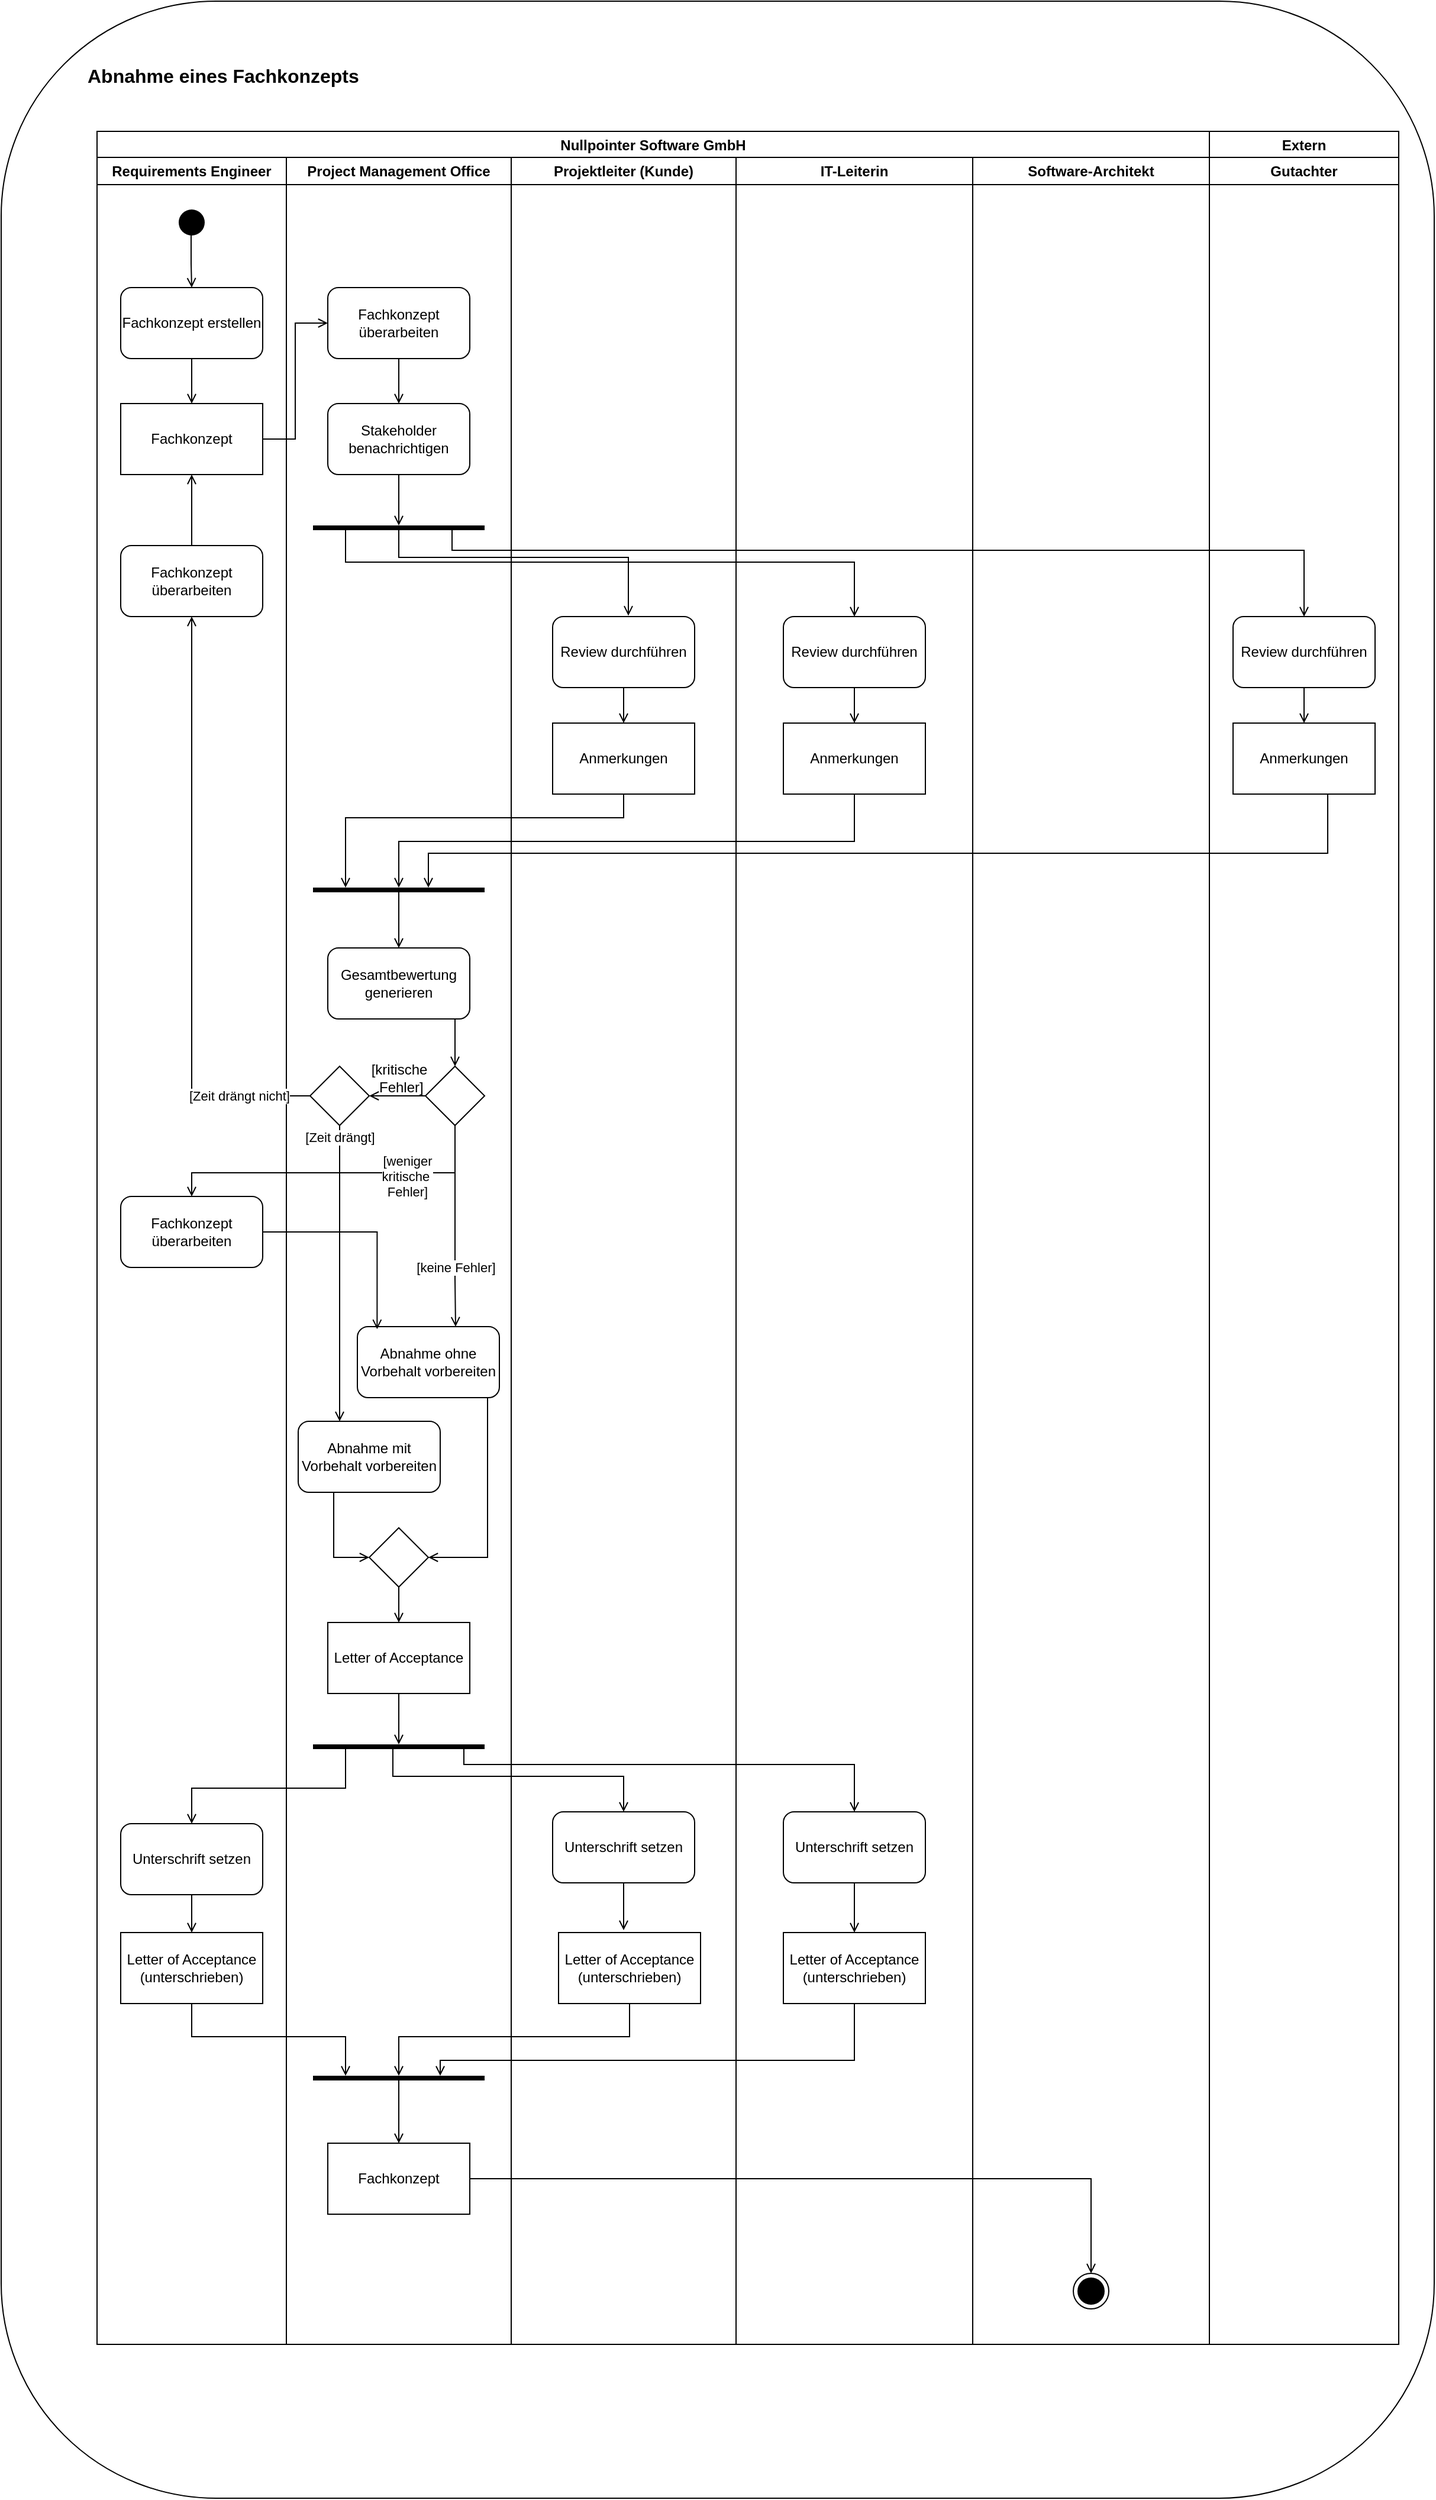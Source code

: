 <mxfile version="26.2.10">
  <diagram name="Page-1" id="e7e014a7-5840-1c2e-5031-d8a46d1fe8dd">
    <mxGraphModel dx="3570" dy="1748" grid="1" gridSize="10" guides="1" tooltips="1" connect="1" arrows="1" fold="1" page="1" pageScale="1" pageWidth="1169" pageHeight="826" background="none" math="0" shadow="0">
      <root>
        <mxCell id="0" />
        <mxCell id="1" parent="0" />
        <mxCell id="7nI64X__2j-Hu28zdMV8-127" value="" style="rounded=1;whiteSpace=wrap;html=1;" parent="1" vertex="1">
          <mxGeometry x="69" y="20" width="1211" height="2110" as="geometry" />
        </mxCell>
        <mxCell id="2" value="Nullpointer Software GmbH" style="swimlane;whiteSpace=wrap" parent="1" vertex="1">
          <mxGeometry x="150" y="130" width="940" height="1870" as="geometry" />
        </mxCell>
        <mxCell id="3" value="Requirements Engineer" style="swimlane;whiteSpace=wrap" parent="2" vertex="1">
          <mxGeometry y="22" width="160" height="1848" as="geometry" />
        </mxCell>
        <mxCell id="7nI64X__2j-Hu28zdMV8-50" value="" style="edgeStyle=orthogonalEdgeStyle;rounded=0;orthogonalLoop=1;jettySize=auto;html=1;exitX=0.483;exitY=0.733;exitDx=0;exitDy=0;exitPerimeter=0;endArrow=open;endFill=0;" parent="3" source="5" target="7nI64X__2j-Hu28zdMV8-49" edge="1">
          <mxGeometry relative="1" as="geometry" />
        </mxCell>
        <mxCell id="5" value="" style="ellipse;shape=startState;fillColor=#000000;strokeColor=none;" parent="3" vertex="1">
          <mxGeometry x="65" y="40" width="30" height="30" as="geometry" />
        </mxCell>
        <mxCell id="7nI64X__2j-Hu28zdMV8-99" style="edgeStyle=orthogonalEdgeStyle;rounded=0;orthogonalLoop=1;jettySize=auto;html=1;exitX=0.5;exitY=1;exitDx=0;exitDy=0;entryX=0.5;entryY=0;entryDx=0;entryDy=0;endArrow=open;endFill=0;" parent="3" source="7nI64X__2j-Hu28zdMV8-49" target="7nI64X__2j-Hu28zdMV8-51" edge="1">
          <mxGeometry relative="1" as="geometry" />
        </mxCell>
        <mxCell id="7nI64X__2j-Hu28zdMV8-49" value="Fachkonzept erstellen" style="rounded=1;whiteSpace=wrap;html=1;" parent="3" vertex="1">
          <mxGeometry x="20" y="110" width="120" height="60" as="geometry" />
        </mxCell>
        <mxCell id="7nI64X__2j-Hu28zdMV8-51" value="Fachkonzept" style="rounded=0;whiteSpace=wrap;html=1;" parent="3" vertex="1">
          <mxGeometry x="20" y="208" width="120" height="60" as="geometry" />
        </mxCell>
        <mxCell id="7nI64X__2j-Hu28zdMV8-116" style="edgeStyle=orthogonalEdgeStyle;rounded=0;orthogonalLoop=1;jettySize=auto;html=1;entryX=0.5;entryY=1;entryDx=0;entryDy=0;endArrow=open;endFill=0;" parent="3" source="7nI64X__2j-Hu28zdMV8-114" target="7nI64X__2j-Hu28zdMV8-51" edge="1">
          <mxGeometry relative="1" as="geometry" />
        </mxCell>
        <mxCell id="7nI64X__2j-Hu28zdMV8-114" value="Fachkonzept überarbeiten" style="rounded=1;whiteSpace=wrap;html=1;" parent="3" vertex="1">
          <mxGeometry x="20" y="328" width="120" height="60" as="geometry" />
        </mxCell>
        <mxCell id="7nI64X__2j-Hu28zdMV8-117" value="Fachkonzept überarbeiten" style="rounded=1;whiteSpace=wrap;html=1;" parent="3" vertex="1">
          <mxGeometry x="20" y="878" width="120" height="60" as="geometry" />
        </mxCell>
        <mxCell id="FuTrQBoRgf2_QPBbG5Mb-44" value="Letter of Acceptance (unterschrieben)" style="rounded=0;whiteSpace=wrap;html=1;" vertex="1" parent="3">
          <mxGeometry x="20" y="1500" width="120" height="60" as="geometry" />
        </mxCell>
        <mxCell id="4" value="Project Management Office" style="swimlane;whiteSpace=wrap" parent="2" vertex="1">
          <mxGeometry x="160" y="22" width="190" height="1848" as="geometry" />
        </mxCell>
        <mxCell id="7nI64X__2j-Hu28zdMV8-61" value="" style="edgeStyle=orthogonalEdgeStyle;rounded=0;orthogonalLoop=1;jettySize=auto;html=1;entryX=0.5;entryY=0;entryDx=0;entryDy=0;endArrow=open;endFill=0;" parent="4" source="7nI64X__2j-Hu28zdMV8-52" target="7nI64X__2j-Hu28zdMV8-62" edge="1">
          <mxGeometry relative="1" as="geometry">
            <mxPoint x="95" y="208" as="targetPoint" />
          </mxGeometry>
        </mxCell>
        <mxCell id="7nI64X__2j-Hu28zdMV8-52" value="Fachkonzept überarbeiten" style="rounded=1;whiteSpace=wrap;html=1;" parent="4" vertex="1">
          <mxGeometry x="35" y="110" width="120" height="60" as="geometry" />
        </mxCell>
        <mxCell id="7nI64X__2j-Hu28zdMV8-64" value="" style="edgeStyle=orthogonalEdgeStyle;rounded=0;orthogonalLoop=1;jettySize=auto;html=1;endArrow=open;endFill=0;" parent="4" source="7nI64X__2j-Hu28zdMV8-62" target="7nI64X__2j-Hu28zdMV8-63" edge="1">
          <mxGeometry relative="1" as="geometry" />
        </mxCell>
        <mxCell id="7nI64X__2j-Hu28zdMV8-62" value="Stakeholder benachrichtigen" style="rounded=1;whiteSpace=wrap;html=1;" parent="4" vertex="1">
          <mxGeometry x="35" y="208" width="120" height="60" as="geometry" />
        </mxCell>
        <mxCell id="7nI64X__2j-Hu28zdMV8-63" value="" style="line;strokeWidth=4;html=1;perimeter=backbonePerimeter;points=[];outlineConnect=0;" parent="4" vertex="1">
          <mxGeometry x="22.5" y="308" width="145" height="10" as="geometry" />
        </mxCell>
        <mxCell id="7nI64X__2j-Hu28zdMV8-105" style="edgeStyle=orthogonalEdgeStyle;rounded=0;orthogonalLoop=1;jettySize=auto;html=1;endArrow=open;endFill=0;" parent="4" source="7nI64X__2j-Hu28zdMV8-100" target="7nI64X__2j-Hu28zdMV8-104" edge="1">
          <mxGeometry relative="1" as="geometry" />
        </mxCell>
        <mxCell id="7nI64X__2j-Hu28zdMV8-100" value="" style="line;strokeWidth=4;html=1;perimeter=backbonePerimeter;points=[];outlineConnect=0;" parent="4" vertex="1">
          <mxGeometry x="22.5" y="608" width="145" height="22" as="geometry" />
        </mxCell>
        <mxCell id="7nI64X__2j-Hu28zdMV8-107" style="edgeStyle=orthogonalEdgeStyle;rounded=0;orthogonalLoop=1;jettySize=auto;html=1;entryX=0.5;entryY=0;entryDx=0;entryDy=0;endArrow=open;endFill=0;" parent="4" source="7nI64X__2j-Hu28zdMV8-104" target="7nI64X__2j-Hu28zdMV8-106" edge="1">
          <mxGeometry relative="1" as="geometry">
            <Array as="points">
              <mxPoint x="143" y="738" />
            </Array>
          </mxGeometry>
        </mxCell>
        <mxCell id="7nI64X__2j-Hu28zdMV8-104" value="Gesamtbewertung generieren" style="rounded=1;whiteSpace=wrap;html=1;" parent="4" vertex="1">
          <mxGeometry x="35" y="668" width="120" height="60" as="geometry" />
        </mxCell>
        <mxCell id="7nI64X__2j-Hu28zdMV8-122" style="edgeStyle=orthogonalEdgeStyle;rounded=0;orthogonalLoop=1;jettySize=auto;html=1;endArrow=open;endFill=0;" parent="4" source="7nI64X__2j-Hu28zdMV8-106" target="7nI64X__2j-Hu28zdMV8-121" edge="1">
          <mxGeometry relative="1" as="geometry">
            <Array as="points">
              <mxPoint x="143" y="948" />
              <mxPoint x="143" y="948" />
            </Array>
          </mxGeometry>
        </mxCell>
        <mxCell id="FuTrQBoRgf2_QPBbG5Mb-20" value="[keine Fehler]" style="edgeLabel;html=1;align=center;verticalAlign=middle;resizable=0;points=[];" vertex="1" connectable="0" parent="7nI64X__2j-Hu28zdMV8-122">
          <mxGeometry x="-0.224" relative="1" as="geometry">
            <mxPoint y="54" as="offset" />
          </mxGeometry>
        </mxCell>
        <mxCell id="7nI64X__2j-Hu28zdMV8-106" value="" style="rhombus;whiteSpace=wrap;html=1;" parent="4" vertex="1">
          <mxGeometry x="117.5" y="768" width="50" height="50" as="geometry" />
        </mxCell>
        <mxCell id="7nI64X__2j-Hu28zdMV8-119" value="[kritische&lt;div&gt;&amp;nbsp;Fehler]&lt;/div&gt;" style="text;html=1;align=center;verticalAlign=middle;resizable=0;points=[];autosize=1;strokeColor=none;fillColor=none;" parent="4" vertex="1">
          <mxGeometry x="60" y="758" width="70" height="40" as="geometry" />
        </mxCell>
        <mxCell id="7nI64X__2j-Hu28zdMV8-121" value="Abnahme ohne Vorbehalt vorbereiten" style="rounded=1;whiteSpace=wrap;html=1;" parent="4" vertex="1">
          <mxGeometry x="60" y="988" width="120" height="60" as="geometry" />
        </mxCell>
        <mxCell id="FuTrQBoRgf2_QPBbG5Mb-36" value="" style="line;strokeWidth=4;html=1;perimeter=backbonePerimeter;points=[];outlineConnect=0;" vertex="1" parent="4">
          <mxGeometry x="22.5" y="1338" width="145" height="10" as="geometry" />
        </mxCell>
        <mxCell id="FuTrQBoRgf2_QPBbG5Mb-55" style="edgeStyle=orthogonalEdgeStyle;rounded=0;orthogonalLoop=1;jettySize=auto;html=1;endArrow=open;endFill=0;" edge="1" parent="4" source="FuTrQBoRgf2_QPBbG5Mb-50" target="FuTrQBoRgf2_QPBbG5Mb-54">
          <mxGeometry relative="1" as="geometry" />
        </mxCell>
        <mxCell id="FuTrQBoRgf2_QPBbG5Mb-50" value="" style="line;strokeWidth=4;html=1;perimeter=backbonePerimeter;points=[];outlineConnect=0;" vertex="1" parent="4">
          <mxGeometry x="22.5" y="1618" width="145" height="10" as="geometry" />
        </mxCell>
        <mxCell id="FuTrQBoRgf2_QPBbG5Mb-54" value="Fachkonzept" style="rounded=0;whiteSpace=wrap;html=1;" vertex="1" parent="4">
          <mxGeometry x="35" y="1678" width="120" height="60" as="geometry" />
        </mxCell>
        <mxCell id="7nI64X__2j-Hu28zdMV8-53" value="Projektleiter (Kunde)" style="swimlane;whiteSpace=wrap;startSize=23;" parent="2" vertex="1">
          <mxGeometry x="350" y="22" width="190" height="1848" as="geometry" />
        </mxCell>
        <mxCell id="7nI64X__2j-Hu28zdMV8-96" style="edgeStyle=orthogonalEdgeStyle;rounded=0;orthogonalLoop=1;jettySize=auto;html=1;entryX=0.5;entryY=0;entryDx=0;entryDy=0;endArrow=open;endFill=0;" parent="7nI64X__2j-Hu28zdMV8-53" source="7nI64X__2j-Hu28zdMV8-84" target="7nI64X__2j-Hu28zdMV8-95" edge="1">
          <mxGeometry relative="1" as="geometry" />
        </mxCell>
        <mxCell id="7nI64X__2j-Hu28zdMV8-84" value="Review durchführen" style="rounded=1;whiteSpace=wrap;html=1;" parent="7nI64X__2j-Hu28zdMV8-53" vertex="1">
          <mxGeometry x="35" y="388" width="120" height="60" as="geometry" />
        </mxCell>
        <mxCell id="7nI64X__2j-Hu28zdMV8-95" value="Anmerkungen" style="rounded=0;whiteSpace=wrap;html=1;" parent="7nI64X__2j-Hu28zdMV8-53" vertex="1">
          <mxGeometry x="35" y="478" width="120" height="60" as="geometry" />
        </mxCell>
        <mxCell id="FuTrQBoRgf2_QPBbG5Mb-39" value="Unterschrift setzen" style="rounded=1;whiteSpace=wrap;html=1;" vertex="1" parent="7nI64X__2j-Hu28zdMV8-53">
          <mxGeometry x="35" y="1398" width="120" height="60" as="geometry" />
        </mxCell>
        <mxCell id="7nI64X__2j-Hu28zdMV8-55" value="IT-Leiterin" style="swimlane;whiteSpace=wrap;startSize=23;" parent="2" vertex="1">
          <mxGeometry x="540" y="22" width="200" height="1848" as="geometry" />
        </mxCell>
        <mxCell id="7nI64X__2j-Hu28zdMV8-97" style="edgeStyle=orthogonalEdgeStyle;rounded=0;orthogonalLoop=1;jettySize=auto;html=1;exitX=0.5;exitY=1;exitDx=0;exitDy=0;entryX=0.5;entryY=0;entryDx=0;entryDy=0;endArrow=open;endFill=0;" parent="7nI64X__2j-Hu28zdMV8-55" source="7nI64X__2j-Hu28zdMV8-65" target="7nI64X__2j-Hu28zdMV8-94" edge="1">
          <mxGeometry relative="1" as="geometry" />
        </mxCell>
        <mxCell id="7nI64X__2j-Hu28zdMV8-65" value="Review durchführen" style="rounded=1;whiteSpace=wrap;html=1;" parent="7nI64X__2j-Hu28zdMV8-55" vertex="1">
          <mxGeometry x="40" y="388" width="120" height="60" as="geometry" />
        </mxCell>
        <mxCell id="7nI64X__2j-Hu28zdMV8-94" value="Anmerkungen" style="rounded=0;whiteSpace=wrap;html=1;" parent="7nI64X__2j-Hu28zdMV8-55" vertex="1">
          <mxGeometry x="40" y="478" width="120" height="60" as="geometry" />
        </mxCell>
        <mxCell id="FuTrQBoRgf2_QPBbG5Mb-46" value="Letter of Acceptance (unterschrieben)" style="rounded=0;whiteSpace=wrap;html=1;" vertex="1" parent="7nI64X__2j-Hu28zdMV8-55">
          <mxGeometry x="40" y="1500" width="120" height="60" as="geometry" />
        </mxCell>
        <mxCell id="7nI64X__2j-Hu28zdMV8-57" style="edgeStyle=orthogonalEdgeStyle;rounded=0;orthogonalLoop=1;jettySize=auto;html=1;entryX=0;entryY=0.5;entryDx=0;entryDy=0;endArrow=open;endFill=0;" parent="2" source="7nI64X__2j-Hu28zdMV8-51" target="7nI64X__2j-Hu28zdMV8-52" edge="1">
          <mxGeometry relative="1" as="geometry" />
        </mxCell>
        <mxCell id="7nI64X__2j-Hu28zdMV8-90" value="" style="edgeStyle=orthogonalEdgeStyle;rounded=0;orthogonalLoop=1;jettySize=auto;html=1;endArrow=open;endFill=0;entryX=0.537;entryY=-0.013;entryDx=0;entryDy=0;entryPerimeter=0;" parent="2" source="7nI64X__2j-Hu28zdMV8-63" target="7nI64X__2j-Hu28zdMV8-84" edge="1">
          <mxGeometry relative="1" as="geometry">
            <mxPoint x="220" y="340" as="sourcePoint" />
            <mxPoint x="220" y="383" as="targetPoint" />
            <Array as="points">
              <mxPoint x="255" y="360" />
              <mxPoint x="449" y="360" />
              <mxPoint x="449" y="409" />
            </Array>
          </mxGeometry>
        </mxCell>
        <mxCell id="7nI64X__2j-Hu28zdMV8-92" value="" style="edgeStyle=orthogonalEdgeStyle;rounded=0;orthogonalLoop=1;jettySize=auto;html=1;endArrow=open;endFill=0;entryX=0.5;entryY=0;entryDx=0;entryDy=0;" parent="2" source="7nI64X__2j-Hu28zdMV8-63" target="7nI64X__2j-Hu28zdMV8-65" edge="1">
          <mxGeometry relative="1" as="geometry">
            <mxPoint x="210" y="340" as="sourcePoint" />
            <mxPoint x="404" y="413" as="targetPoint" />
            <Array as="points">
              <mxPoint x="210" y="364" />
              <mxPoint x="640" y="364" />
            </Array>
          </mxGeometry>
        </mxCell>
        <mxCell id="7nI64X__2j-Hu28zdMV8-101" style="edgeStyle=orthogonalEdgeStyle;rounded=0;orthogonalLoop=1;jettySize=auto;html=1;endArrow=open;endFill=0;" parent="2" source="7nI64X__2j-Hu28zdMV8-95" target="7nI64X__2j-Hu28zdMV8-100" edge="1">
          <mxGeometry relative="1" as="geometry">
            <Array as="points">
              <mxPoint x="445" y="580" />
              <mxPoint x="210" y="580" />
            </Array>
          </mxGeometry>
        </mxCell>
        <mxCell id="7nI64X__2j-Hu28zdMV8-102" style="edgeStyle=orthogonalEdgeStyle;rounded=0;orthogonalLoop=1;jettySize=auto;html=1;endArrow=open;endFill=0;" parent="2" source="7nI64X__2j-Hu28zdMV8-94" target="7nI64X__2j-Hu28zdMV8-100" edge="1">
          <mxGeometry relative="1" as="geometry">
            <Array as="points">
              <mxPoint x="640" y="600" />
              <mxPoint x="255" y="600" />
            </Array>
          </mxGeometry>
        </mxCell>
        <mxCell id="7nI64X__2j-Hu28zdMV8-115" style="edgeStyle=orthogonalEdgeStyle;rounded=0;orthogonalLoop=1;jettySize=auto;html=1;entryX=0.5;entryY=1;entryDx=0;entryDy=0;endArrow=open;endFill=0;" parent="2" source="FuTrQBoRgf2_QPBbG5Mb-14" target="7nI64X__2j-Hu28zdMV8-114" edge="1">
          <mxGeometry relative="1" as="geometry" />
        </mxCell>
        <mxCell id="FuTrQBoRgf2_QPBbG5Mb-60" value="[Zeit drängt nicht]" style="edgeLabel;html=1;align=center;verticalAlign=middle;resizable=0;points=[];" vertex="1" connectable="0" parent="7nI64X__2j-Hu28zdMV8-115">
          <mxGeometry x="-0.779" y="3" relative="1" as="geometry">
            <mxPoint x="-4" y="-3" as="offset" />
          </mxGeometry>
        </mxCell>
        <mxCell id="7nI64X__2j-Hu28zdMV8-118" style="edgeStyle=orthogonalEdgeStyle;rounded=0;orthogonalLoop=1;jettySize=auto;html=1;exitX=0.5;exitY=1;exitDx=0;exitDy=0;entryX=0.5;entryY=0;entryDx=0;entryDy=0;endArrow=open;endFill=0;" parent="2" source="7nI64X__2j-Hu28zdMV8-106" target="7nI64X__2j-Hu28zdMV8-117" edge="1">
          <mxGeometry relative="1" as="geometry">
            <Array as="points">
              <mxPoint x="303" y="880" />
              <mxPoint x="80" y="880" />
            </Array>
          </mxGeometry>
        </mxCell>
        <mxCell id="FuTrQBoRgf2_QPBbG5Mb-28" value="[weniger&lt;div&gt;kritische&amp;nbsp;&lt;div&gt;Fehler]&lt;/div&gt;&lt;/div&gt;" style="edgeLabel;html=1;align=center;verticalAlign=middle;resizable=0;points=[];" vertex="1" connectable="0" parent="7nI64X__2j-Hu28zdMV8-118">
          <mxGeometry x="-0.429" y="3" relative="1" as="geometry">
            <mxPoint as="offset" />
          </mxGeometry>
        </mxCell>
        <mxCell id="FuTrQBoRgf2_QPBbG5Mb-14" value="" style="rhombus;whiteSpace=wrap;html=1;" vertex="1" parent="2">
          <mxGeometry x="180" y="790" width="50" height="50" as="geometry" />
        </mxCell>
        <mxCell id="FuTrQBoRgf2_QPBbG5Mb-17" style="edgeStyle=orthogonalEdgeStyle;rounded=0;orthogonalLoop=1;jettySize=auto;html=1;entryX=1;entryY=0.5;entryDx=0;entryDy=0;endArrow=open;endFill=0;" edge="1" parent="2" source="7nI64X__2j-Hu28zdMV8-106" target="FuTrQBoRgf2_QPBbG5Mb-14">
          <mxGeometry relative="1" as="geometry" />
        </mxCell>
        <mxCell id="FuTrQBoRgf2_QPBbG5Mb-19" style="edgeStyle=orthogonalEdgeStyle;rounded=0;orthogonalLoop=1;jettySize=auto;html=1;entryX=0.139;entryY=0.036;entryDx=0;entryDy=0;entryPerimeter=0;endArrow=open;endFill=0;" edge="1" parent="2" source="7nI64X__2j-Hu28zdMV8-117" target="7nI64X__2j-Hu28zdMV8-121">
          <mxGeometry relative="1" as="geometry" />
        </mxCell>
        <mxCell id="FuTrQBoRgf2_QPBbG5Mb-42" style="edgeStyle=orthogonalEdgeStyle;rounded=0;orthogonalLoop=1;jettySize=auto;html=1;entryX=0.5;entryY=0;entryDx=0;entryDy=0;endArrow=open;endFill=0;" edge="1" parent="2" source="FuTrQBoRgf2_QPBbG5Mb-36" target="FuTrQBoRgf2_QPBbG5Mb-39">
          <mxGeometry relative="1" as="geometry">
            <Array as="points">
              <mxPoint x="250" y="1390" />
              <mxPoint x="445" y="1390" />
            </Array>
          </mxGeometry>
        </mxCell>
        <mxCell id="FuTrQBoRgf2_QPBbG5Mb-51" style="edgeStyle=orthogonalEdgeStyle;rounded=0;orthogonalLoop=1;jettySize=auto;html=1;endArrow=open;endFill=0;" edge="1" parent="2" source="FuTrQBoRgf2_QPBbG5Mb-44" target="FuTrQBoRgf2_QPBbG5Mb-50">
          <mxGeometry relative="1" as="geometry">
            <Array as="points">
              <mxPoint x="80" y="1610" />
              <mxPoint x="210" y="1610" />
            </Array>
          </mxGeometry>
        </mxCell>
        <mxCell id="FuTrQBoRgf2_QPBbG5Mb-53" style="edgeStyle=orthogonalEdgeStyle;rounded=0;orthogonalLoop=1;jettySize=auto;html=1;endArrow=open;endFill=0;" edge="1" parent="2" source="FuTrQBoRgf2_QPBbG5Mb-46" target="FuTrQBoRgf2_QPBbG5Mb-50">
          <mxGeometry relative="1" as="geometry">
            <Array as="points">
              <mxPoint x="640" y="1630" />
              <mxPoint x="290" y="1630" />
            </Array>
          </mxGeometry>
        </mxCell>
        <mxCell id="7nI64X__2j-Hu28zdMV8-67" value="Extern" style="swimlane;whiteSpace=wrap" parent="1" vertex="1">
          <mxGeometry x="1090" y="130" width="160" height="1870" as="geometry" />
        </mxCell>
        <mxCell id="7nI64X__2j-Hu28zdMV8-68" value="Gutachter" style="swimlane;whiteSpace=wrap;startSize=23;" parent="7nI64X__2j-Hu28zdMV8-67" vertex="1">
          <mxGeometry y="22" width="160" height="1848" as="geometry" />
        </mxCell>
        <mxCell id="7nI64X__2j-Hu28zdMV8-98" style="edgeStyle=orthogonalEdgeStyle;rounded=0;orthogonalLoop=1;jettySize=auto;html=1;exitX=0.5;exitY=1;exitDx=0;exitDy=0;endArrow=open;endFill=0;" parent="7nI64X__2j-Hu28zdMV8-68" source="7nI64X__2j-Hu28zdMV8-83" target="7nI64X__2j-Hu28zdMV8-93" edge="1">
          <mxGeometry relative="1" as="geometry" />
        </mxCell>
        <mxCell id="7nI64X__2j-Hu28zdMV8-83" value="Review durchführen" style="rounded=1;whiteSpace=wrap;html=1;" parent="7nI64X__2j-Hu28zdMV8-68" vertex="1">
          <mxGeometry x="20" y="388" width="120" height="60" as="geometry" />
        </mxCell>
        <mxCell id="7nI64X__2j-Hu28zdMV8-93" value="Anmerkungen" style="rounded=0;whiteSpace=wrap;html=1;" parent="7nI64X__2j-Hu28zdMV8-68" vertex="1">
          <mxGeometry x="20" y="478" width="120" height="60" as="geometry" />
        </mxCell>
        <mxCell id="7nI64X__2j-Hu28zdMV8-91" value="" style="edgeStyle=orthogonalEdgeStyle;rounded=0;orthogonalLoop=1;jettySize=auto;html=1;endArrow=open;endFill=0;" parent="1" source="7nI64X__2j-Hu28zdMV8-63" target="7nI64X__2j-Hu28zdMV8-83" edge="1">
          <mxGeometry relative="1" as="geometry">
            <mxPoint x="450" y="470" as="sourcePoint" />
            <mxPoint x="644" y="533" as="targetPoint" />
            <Array as="points">
              <mxPoint x="450" y="484" />
              <mxPoint x="1170" y="484" />
            </Array>
          </mxGeometry>
        </mxCell>
        <mxCell id="7nI64X__2j-Hu28zdMV8-103" style="edgeStyle=orthogonalEdgeStyle;rounded=0;orthogonalLoop=1;jettySize=auto;html=1;exitX=0.5;exitY=1;exitDx=0;exitDy=0;endArrow=open;endFill=0;" parent="1" source="7nI64X__2j-Hu28zdMV8-93" target="7nI64X__2j-Hu28zdMV8-100" edge="1">
          <mxGeometry relative="1" as="geometry">
            <mxPoint x="480" y="750" as="targetPoint" />
            <Array as="points">
              <mxPoint x="1190" y="740" />
              <mxPoint x="430" y="740" />
            </Array>
          </mxGeometry>
        </mxCell>
        <mxCell id="7nI64X__2j-Hu28zdMV8-126" value="&lt;h1 style=&quot;margin-top: 0px;&quot;&gt;&lt;font style=&quot;font-size: 16px;&quot;&gt;Abnahme eines Fachkonzepts&lt;/font&gt;&lt;/h1&gt;" style="text;html=1;whiteSpace=wrap;overflow=hidden;rounded=0;" parent="1" vertex="1">
          <mxGeometry x="140" y="60" width="240" height="40" as="geometry" />
        </mxCell>
        <mxCell id="FuTrQBoRgf2_QPBbG5Mb-5" value="Software-Architekt" style="swimlane;whiteSpace=wrap;startSize=23;" vertex="1" parent="1">
          <mxGeometry x="890" y="152" width="200" height="1848" as="geometry" />
        </mxCell>
        <mxCell id="FuTrQBoRgf2_QPBbG5Mb-30" style="edgeStyle=orthogonalEdgeStyle;rounded=0;orthogonalLoop=1;jettySize=auto;html=1;endArrow=open;endFill=0;" edge="1" parent="1" source="FuTrQBoRgf2_QPBbG5Mb-21" target="FuTrQBoRgf2_QPBbG5Mb-29">
          <mxGeometry relative="1" as="geometry">
            <Array as="points">
              <mxPoint x="350" y="1335" />
            </Array>
          </mxGeometry>
        </mxCell>
        <mxCell id="FuTrQBoRgf2_QPBbG5Mb-21" value="Abnahme mit Vorbehalt vorbereiten" style="rounded=1;whiteSpace=wrap;html=1;" vertex="1" parent="1">
          <mxGeometry x="320" y="1220" width="120" height="60" as="geometry" />
        </mxCell>
        <mxCell id="FuTrQBoRgf2_QPBbG5Mb-22" style="edgeStyle=orthogonalEdgeStyle;rounded=0;orthogonalLoop=1;jettySize=auto;html=1;endArrow=open;endFill=0;" edge="1" parent="1" source="FuTrQBoRgf2_QPBbG5Mb-14" target="FuTrQBoRgf2_QPBbG5Mb-21">
          <mxGeometry relative="1" as="geometry">
            <Array as="points">
              <mxPoint x="355" y="1160" />
              <mxPoint x="355" y="1160" />
            </Array>
          </mxGeometry>
        </mxCell>
        <mxCell id="FuTrQBoRgf2_QPBbG5Mb-23" value="&lt;span style=&quot;color: rgba(0, 0, 0, 0); font-family: monospace; font-size: 0px; text-align: start; background-color: rgb(236, 236, 236);&quot;&gt;%3CmxGraphModel%3E%3Croot%3E%3CmxCell%20id%3D%220%22%2F%3E%3CmxCell%20id%3D%221%22%20parent%3D%220%22%2F%3E%3CmxCell%20id%3D%222%22%20value%3D%22Abnahme%20ohne%20Vorbehalt%20vorbereiten%22%20style%3D%22rounded%3D1%3BwhiteSpace%3Dwrap%3Bhtml%3D1%3B%22%20vertex%3D%221%22%20parent%3D%221%22%3E%3CmxGeometry%20x%3D%22370%22%20y%3D%221140%22%20width%3D%22120%22%20height%3D%2260%22%20as%3D%22geometry%22%2F%3E%3C%2FmxCell%3E%3C%2Froot%3E%3C%2FmxGraphModel%3E&lt;/span&gt;" style="edgeLabel;html=1;align=center;verticalAlign=middle;resizable=0;points=[];" vertex="1" connectable="0" parent="FuTrQBoRgf2_QPBbG5Mb-22">
          <mxGeometry x="-0.864" y="-1" relative="1" as="geometry">
            <mxPoint as="offset" />
          </mxGeometry>
        </mxCell>
        <mxCell id="FuTrQBoRgf2_QPBbG5Mb-24" value="&lt;span style=&quot;color: rgba(0, 0, 0, 0); font-family: monospace; font-size: 0px; text-align: start; background-color: rgb(236, 236, 236);&quot;&gt;%3CmxGraphModel%3E%3Croot%3E%3CmxCell%20id%3D%220%22%2F%3E%3CmxCell%20id%3D%221%22%20parent%3D%220%22%2F%3E%3CmxCell%20id%3D%222%22%20value%3D%22Abnahme%20ohne%20Vorbehalt%20vorbereiten%22%20style%3D%22rounded%3D1%3BwhiteSpace%3Dwrap%3Bhtml%3D1%3B%22%20vertex%3D%221%22%20parent%3D%221%22%3E%3CmxGeometry%20x%3D%22370%22%20y%3D%221140%22%20width%3D%22120%22%20height%3D%2260%22%20as%3D%22geometry%22%2F%3E%3C%2FmxCell%3E%3C%2Froot%3E%3C%2FmxGraphModel%3E&lt;/span&gt;" style="edgeLabel;html=1;align=center;verticalAlign=middle;resizable=0;points=[];" vertex="1" connectable="0" parent="FuTrQBoRgf2_QPBbG5Mb-22">
          <mxGeometry x="-0.859" y="-1" relative="1" as="geometry">
            <mxPoint as="offset" />
          </mxGeometry>
        </mxCell>
        <mxCell id="FuTrQBoRgf2_QPBbG5Mb-25" value="&lt;span style=&quot;color: rgba(0, 0, 0, 0); font-family: monospace; font-size: 0px; text-align: start; background-color: rgb(236, 236, 236);&quot;&gt;%3CmxGraphModel%3E%3Croot%3E%3CmxCell%20id%3D%220%22%2F%3E%3CmxCell%20id%3D%221%22%20parent%3D%220%22%2F%3E%3CmxCell%20id%3D%222%22%20value%3D%22Abnahme%20ohne%20Vorbehalt%20vorbereiten%22%20style%3D%22rounded%3D1%3BwhiteSpace%3Dwrap%3Bhtml%3D1%3B%22%20vertex%3D%221%22%20parent%3D%221%22%3E%3CmxGeometry%20x%3D%22370%22%20y%3D%221140%22%20width%3D%22120%22%20height%3D%2260%22%20as%3D%22gedfdfds&lt;/span&gt;" style="edgeLabel;html=1;align=center;verticalAlign=middle;resizable=0;points=[];" vertex="1" connectable="0" parent="FuTrQBoRgf2_QPBbG5Mb-22">
          <mxGeometry x="-0.859" y="-1" relative="1" as="geometry">
            <mxPoint as="offset" />
          </mxGeometry>
        </mxCell>
        <mxCell id="FuTrQBoRgf2_QPBbG5Mb-26" value="&lt;span style=&quot;color: rgba(0, 0, 0, 0); font-family: monospace; font-size: 0px; text-align: start; background-color: rgb(236, 236, 236);&quot;&gt;%3CmxGraphModel%3E%3Croot%3E%3CmxCell%20id%3D%220%22%2F%3E%3CmxCell%20id%3D%221%22%20parent%3D%220%22%2F%3E%3CmxCell%20id%3D%222%22%20value%3D%22Abnahme%20ohne%20Vorbehalt%20vorbereiten%22%20style%3D%22rounded%3D1%3BwhiteSpace%3Dwrap%3Bhtml%3D1%3B%22%20vertex%3D%221%22%20parent%3D%221%22%3E%3CmxGeometry%20x%3D%22370%22%20y%3D%221140%22%20width%3D%22120%22%20height%3D%2260%22%20as%3D%22geometry%22%2F%3E%3C%2FmxCell%3E%3C%2Froot%3E%3C%2FmxGraphModel%3E&lt;/span&gt;" style="edgeLabel;html=1;align=center;verticalAlign=middle;resizable=0;points=[];" vertex="1" connectable="0" parent="FuTrQBoRgf2_QPBbG5Mb-22">
          <mxGeometry x="0.278" y="1" relative="1" as="geometry">
            <mxPoint as="offset" />
          </mxGeometry>
        </mxCell>
        <mxCell id="FuTrQBoRgf2_QPBbG5Mb-27" value="[Zeit drängt]" style="edgeLabel;html=1;align=center;verticalAlign=middle;resizable=0;points=[];" vertex="1" connectable="0" parent="FuTrQBoRgf2_QPBbG5Mb-22">
          <mxGeometry x="0.3" relative="1" as="geometry">
            <mxPoint y="-153" as="offset" />
          </mxGeometry>
        </mxCell>
        <mxCell id="FuTrQBoRgf2_QPBbG5Mb-34" style="edgeStyle=orthogonalEdgeStyle;rounded=0;orthogonalLoop=1;jettySize=auto;html=1;entryX=0.5;entryY=0;entryDx=0;entryDy=0;endArrow=open;endFill=0;" edge="1" parent="1" source="FuTrQBoRgf2_QPBbG5Mb-29" target="FuTrQBoRgf2_QPBbG5Mb-33">
          <mxGeometry relative="1" as="geometry" />
        </mxCell>
        <mxCell id="FuTrQBoRgf2_QPBbG5Mb-29" value="" style="rhombus;whiteSpace=wrap;html=1;" vertex="1" parent="1">
          <mxGeometry x="380" y="1310" width="50" height="50" as="geometry" />
        </mxCell>
        <mxCell id="FuTrQBoRgf2_QPBbG5Mb-32" style="edgeStyle=orthogonalEdgeStyle;rounded=0;orthogonalLoop=1;jettySize=auto;html=1;entryX=1;entryY=0.5;entryDx=0;entryDy=0;endArrow=open;endFill=0;" edge="1" parent="1" source="7nI64X__2j-Hu28zdMV8-121" target="FuTrQBoRgf2_QPBbG5Mb-29">
          <mxGeometry relative="1" as="geometry">
            <Array as="points">
              <mxPoint x="480" y="1335" />
            </Array>
          </mxGeometry>
        </mxCell>
        <mxCell id="FuTrQBoRgf2_QPBbG5Mb-37" style="edgeStyle=orthogonalEdgeStyle;rounded=0;orthogonalLoop=1;jettySize=auto;html=1;endArrow=open;endFill=0;" edge="1" parent="1" source="FuTrQBoRgf2_QPBbG5Mb-33" target="FuTrQBoRgf2_QPBbG5Mb-36">
          <mxGeometry relative="1" as="geometry" />
        </mxCell>
        <mxCell id="FuTrQBoRgf2_QPBbG5Mb-33" value="Letter of Acceptance" style="rounded=0;whiteSpace=wrap;html=1;" vertex="1" parent="1">
          <mxGeometry x="345" y="1390" width="120" height="60" as="geometry" />
        </mxCell>
        <mxCell id="FuTrQBoRgf2_QPBbG5Mb-47" style="edgeStyle=orthogonalEdgeStyle;rounded=0;orthogonalLoop=1;jettySize=auto;html=1;entryX=0.5;entryY=0;entryDx=0;entryDy=0;endArrow=open;endFill=0;" edge="1" parent="1" source="FuTrQBoRgf2_QPBbG5Mb-38" target="FuTrQBoRgf2_QPBbG5Mb-44">
          <mxGeometry relative="1" as="geometry" />
        </mxCell>
        <mxCell id="FuTrQBoRgf2_QPBbG5Mb-38" value="Unterschrift setzen" style="rounded=1;whiteSpace=wrap;html=1;" vertex="1" parent="1">
          <mxGeometry x="170" y="1560" width="120" height="60" as="geometry" />
        </mxCell>
        <mxCell id="FuTrQBoRgf2_QPBbG5Mb-49" style="edgeStyle=orthogonalEdgeStyle;rounded=0;orthogonalLoop=1;jettySize=auto;html=1;endArrow=open;endFill=0;" edge="1" parent="1" source="FuTrQBoRgf2_QPBbG5Mb-40" target="FuTrQBoRgf2_QPBbG5Mb-46">
          <mxGeometry relative="1" as="geometry" />
        </mxCell>
        <mxCell id="FuTrQBoRgf2_QPBbG5Mb-40" value="Unterschrift setzen" style="rounded=1;whiteSpace=wrap;html=1;" vertex="1" parent="1">
          <mxGeometry x="730" y="1550" width="120" height="60" as="geometry" />
        </mxCell>
        <mxCell id="FuTrQBoRgf2_QPBbG5Mb-41" style="edgeStyle=orthogonalEdgeStyle;rounded=0;orthogonalLoop=1;jettySize=auto;html=1;endArrow=open;endFill=0;" edge="1" parent="1" source="FuTrQBoRgf2_QPBbG5Mb-36" target="FuTrQBoRgf2_QPBbG5Mb-38">
          <mxGeometry relative="1" as="geometry">
            <Array as="points">
              <mxPoint x="360" y="1530" />
              <mxPoint x="230" y="1530" />
            </Array>
          </mxGeometry>
        </mxCell>
        <mxCell id="FuTrQBoRgf2_QPBbG5Mb-43" style="edgeStyle=orthogonalEdgeStyle;rounded=0;orthogonalLoop=1;jettySize=auto;html=1;endArrow=open;endFill=0;" edge="1" parent="1" source="FuTrQBoRgf2_QPBbG5Mb-36" target="FuTrQBoRgf2_QPBbG5Mb-40">
          <mxGeometry relative="1" as="geometry">
            <Array as="points">
              <mxPoint x="460" y="1510" />
              <mxPoint x="790" y="1510" />
            </Array>
          </mxGeometry>
        </mxCell>
        <mxCell id="FuTrQBoRgf2_QPBbG5Mb-52" style="edgeStyle=orthogonalEdgeStyle;rounded=0;orthogonalLoop=1;jettySize=auto;html=1;endArrow=open;endFill=0;" edge="1" parent="1" source="FuTrQBoRgf2_QPBbG5Mb-45" target="FuTrQBoRgf2_QPBbG5Mb-50">
          <mxGeometry relative="1" as="geometry">
            <Array as="points">
              <mxPoint x="600" y="1740" />
              <mxPoint x="405" y="1740" />
            </Array>
          </mxGeometry>
        </mxCell>
        <mxCell id="FuTrQBoRgf2_QPBbG5Mb-45" value="Letter of Acceptance (unterschrieben)" style="rounded=0;whiteSpace=wrap;html=1;" vertex="1" parent="1">
          <mxGeometry x="540" y="1652" width="120" height="60" as="geometry" />
        </mxCell>
        <mxCell id="FuTrQBoRgf2_QPBbG5Mb-48" style="edgeStyle=orthogonalEdgeStyle;rounded=0;orthogonalLoop=1;jettySize=auto;html=1;endArrow=open;endFill=0;" edge="1" parent="1" source="FuTrQBoRgf2_QPBbG5Mb-39">
          <mxGeometry relative="1" as="geometry">
            <mxPoint x="595" y="1650" as="targetPoint" />
          </mxGeometry>
        </mxCell>
        <mxCell id="FuTrQBoRgf2_QPBbG5Mb-57" value="" style="ellipse;html=1;shape=endState;fillColor=#000000;strokeColor=default;" vertex="1" parent="1">
          <mxGeometry x="975" y="1940" width="30" height="30" as="geometry" />
        </mxCell>
        <mxCell id="FuTrQBoRgf2_QPBbG5Mb-59" style="edgeStyle=orthogonalEdgeStyle;rounded=0;orthogonalLoop=1;jettySize=auto;html=1;entryX=0.5;entryY=0;entryDx=0;entryDy=0;endArrow=open;endFill=0;" edge="1" parent="1" source="FuTrQBoRgf2_QPBbG5Mb-54" target="FuTrQBoRgf2_QPBbG5Mb-57">
          <mxGeometry relative="1" as="geometry" />
        </mxCell>
      </root>
    </mxGraphModel>
  </diagram>
</mxfile>
